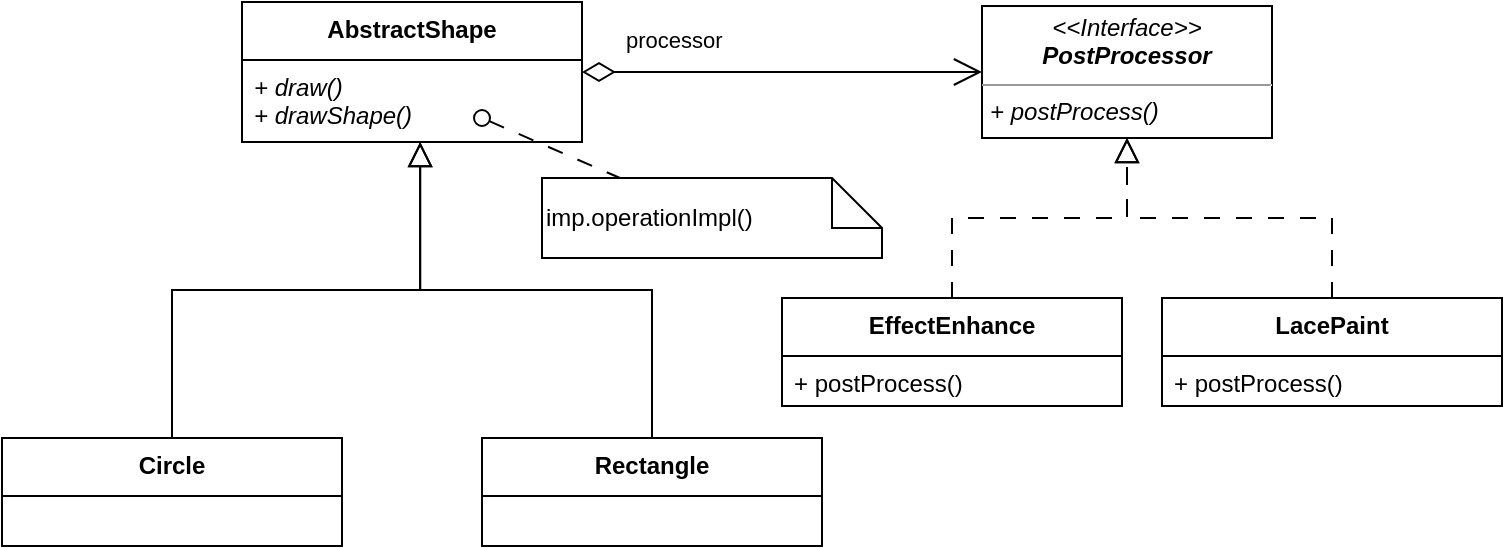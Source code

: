 <mxfile version="21.1.9" type="device">
  <diagram name="第 1 页" id="V1W0sLbI2GgZeyCbVdQ1">
    <mxGraphModel dx="1194" dy="738" grid="1" gridSize="10" guides="1" tooltips="1" connect="1" arrows="1" fold="1" page="1" pageScale="1" pageWidth="827" pageHeight="1169" math="0" shadow="0">
      <root>
        <mxCell id="0" />
        <mxCell id="1" parent="0" />
        <mxCell id="WFYV-QFJoavZbaiG5XtV-6" value="Circle" style="swimlane;fontStyle=1;align=center;verticalAlign=top;childLayout=stackLayout;horizontal=1;startSize=29;horizontalStack=0;resizeParent=1;resizeParentMax=0;resizeLast=0;collapsible=1;marginBottom=0;" vertex="1" parent="1">
          <mxGeometry x="40" y="400" width="170" height="54" as="geometry" />
        </mxCell>
        <mxCell id="WFYV-QFJoavZbaiG5XtV-8" value="&lt;div&gt;imp.operationImpl()&lt;/div&gt;" style="shape=note2;boundedLbl=1;whiteSpace=wrap;html=1;size=25;verticalAlign=middle;align=left;labelPosition=center;verticalLabelPosition=middle;" vertex="1" parent="1">
          <mxGeometry x="310" y="270" width="170" height="40" as="geometry" />
        </mxCell>
        <mxCell id="WFYV-QFJoavZbaiG5XtV-9" value="EffectEnhance" style="swimlane;fontStyle=1;align=center;verticalAlign=top;childLayout=stackLayout;horizontal=1;startSize=29;horizontalStack=0;resizeParent=1;resizeParentMax=0;resizeLast=0;collapsible=1;marginBottom=0;" vertex="1" parent="1">
          <mxGeometry x="430" y="330" width="170" height="54" as="geometry" />
        </mxCell>
        <mxCell id="WFYV-QFJoavZbaiG5XtV-10" value="+ postProcess()" style="text;strokeColor=none;fillColor=none;align=left;verticalAlign=top;spacingLeft=4;spacingRight=4;overflow=hidden;rotatable=0;points=[[0,0.5],[1,0.5]];portConstraint=eastwest;fontStyle=0" vertex="1" parent="WFYV-QFJoavZbaiG5XtV-9">
          <mxGeometry y="29" width="170" height="25" as="geometry" />
        </mxCell>
        <mxCell id="WFYV-QFJoavZbaiG5XtV-14" value="" style="endArrow=block;endSize=10;endFill=0;shadow=0;strokeWidth=1;rounded=0;edgeStyle=elbowEdgeStyle;elbow=vertical;labelBackgroundColor=none;fontColor=default;exitX=0.5;exitY=0;exitDx=0;exitDy=0;entryX=0.524;entryY=1;entryDx=0;entryDy=0;entryPerimeter=0;" edge="1" parent="1" source="WFYV-QFJoavZbaiG5XtV-6" target="-_krJGH1bJepXbsECz2G-2">
          <mxGeometry width="160" relative="1" as="geometry">
            <mxPoint x="230" y="310" as="sourcePoint" />
            <mxPoint x="237.5" y="247" as="targetPoint" />
          </mxGeometry>
        </mxCell>
        <mxCell id="xKY_O0_3qGzTfrG0LtFL-1" value="&lt;p style=&quot;margin:0px;margin-top:4px;text-align:center;&quot;&gt;&lt;i&gt;&amp;lt;&amp;lt;Interface&amp;gt;&amp;gt;&lt;br&gt;&lt;b&gt;PostProcessor&lt;/b&gt;&lt;/i&gt;&lt;/p&gt;&lt;hr size=&quot;1&quot;&gt;&lt;p style=&quot;margin:0px;margin-left:4px;&quot;&gt;&lt;/p&gt;&lt;p style=&quot;margin:0px;margin-left:4px;&quot;&gt;&lt;i&gt;+ postProcess()&lt;/i&gt;&lt;br&gt;&lt;/p&gt;" style="verticalAlign=top;align=left;overflow=fill;fontSize=12;fontFamily=Helvetica;html=1;" vertex="1" parent="1">
          <mxGeometry x="530" y="184.01" width="145" height="65.99" as="geometry" />
        </mxCell>
        <mxCell id="xKY_O0_3qGzTfrG0LtFL-4" value="processor" style="endArrow=open;html=1;endSize=12;startArrow=diamondThin;startSize=14;startFill=0;edgeStyle=orthogonalEdgeStyle;align=left;verticalAlign=bottom;rounded=0;entryX=0;entryY=0.5;entryDx=0;entryDy=0;exitX=1;exitY=0.5;exitDx=0;exitDy=0;" edge="1" parent="1" source="-_krJGH1bJepXbsECz2G-1" target="xKY_O0_3qGzTfrG0LtFL-1">
          <mxGeometry x="-0.8" y="7" relative="1" as="geometry">
            <mxPoint x="336" y="217" as="sourcePoint" />
            <mxPoint x="490" y="380" as="targetPoint" />
            <mxPoint as="offset" />
          </mxGeometry>
        </mxCell>
        <mxCell id="WFYV-QFJoavZbaiG5XtV-19" value="" style="html=1;verticalAlign=bottom;labelBackgroundColor=none;startArrow=oval;startFill=0;startSize=8;endArrow=none;rounded=0;dashed=1;dashPattern=8 8;" edge="1" parent="1" target="WFYV-QFJoavZbaiG5XtV-8">
          <mxGeometry x="-0.055" y="19" relative="1" as="geometry">
            <mxPoint x="280" y="240" as="sourcePoint" />
            <mxPoint x="182" y="460" as="targetPoint" />
            <mxPoint x="-1" as="offset" />
          </mxGeometry>
        </mxCell>
        <mxCell id="xKY_O0_3qGzTfrG0LtFL-5" value="LacePaint" style="swimlane;fontStyle=1;align=center;verticalAlign=top;childLayout=stackLayout;horizontal=1;startSize=29;horizontalStack=0;resizeParent=1;resizeParentMax=0;resizeLast=0;collapsible=1;marginBottom=0;" vertex="1" parent="1">
          <mxGeometry x="620" y="330" width="170" height="54" as="geometry" />
        </mxCell>
        <mxCell id="xKY_O0_3qGzTfrG0LtFL-6" value="+ postProcess()" style="text;strokeColor=none;fillColor=none;align=left;verticalAlign=top;spacingLeft=4;spacingRight=4;overflow=hidden;rotatable=0;points=[[0,0.5],[1,0.5]];portConstraint=eastwest;fontStyle=0" vertex="1" parent="xKY_O0_3qGzTfrG0LtFL-5">
          <mxGeometry y="29" width="170" height="25" as="geometry" />
        </mxCell>
        <mxCell id="xKY_O0_3qGzTfrG0LtFL-7" value="Rectangle" style="swimlane;fontStyle=1;align=center;verticalAlign=top;childLayout=stackLayout;horizontal=1;startSize=29;horizontalStack=0;resizeParent=1;resizeParentMax=0;resizeLast=0;collapsible=1;marginBottom=0;" vertex="1" parent="1">
          <mxGeometry x="280" y="400" width="170" height="54" as="geometry" />
        </mxCell>
        <mxCell id="xKY_O0_3qGzTfrG0LtFL-9" value="" style="endArrow=block;endSize=10;endFill=0;shadow=0;strokeWidth=1;rounded=0;edgeStyle=elbowEdgeStyle;elbow=vertical;labelBackgroundColor=none;fontColor=default;exitX=0.5;exitY=0;exitDx=0;exitDy=0;entryX=0.524;entryY=1;entryDx=0;entryDy=0;entryPerimeter=0;" edge="1" parent="1" source="xKY_O0_3qGzTfrG0LtFL-7" target="-_krJGH1bJepXbsECz2G-2">
          <mxGeometry width="160" relative="1" as="geometry">
            <mxPoint x="125" y="420" as="sourcePoint" />
            <mxPoint x="237.5" y="247" as="targetPoint" />
          </mxGeometry>
        </mxCell>
        <mxCell id="xKY_O0_3qGzTfrG0LtFL-10" value="" style="endArrow=block;endSize=10;endFill=0;shadow=0;strokeWidth=1;rounded=0;edgeStyle=elbowEdgeStyle;elbow=vertical;dashed=1;dashPattern=8 8;labelBackgroundColor=none;fontColor=default;entryX=0.5;entryY=1;entryDx=0;entryDy=0;" edge="1" parent="1" source="xKY_O0_3qGzTfrG0LtFL-5" target="xKY_O0_3qGzTfrG0LtFL-1">
          <mxGeometry width="160" relative="1" as="geometry">
            <mxPoint x="365" y="420" as="sourcePoint" />
            <mxPoint x="253" y="260" as="targetPoint" />
          </mxGeometry>
        </mxCell>
        <mxCell id="xKY_O0_3qGzTfrG0LtFL-11" value="" style="endArrow=block;endSize=10;endFill=0;shadow=0;strokeWidth=1;rounded=0;edgeStyle=elbowEdgeStyle;elbow=vertical;dashed=1;dashPattern=8 8;labelBackgroundColor=none;fontColor=default;exitX=0.5;exitY=0;exitDx=0;exitDy=0;entryX=0.5;entryY=1;entryDx=0;entryDy=0;" edge="1" parent="1" source="WFYV-QFJoavZbaiG5XtV-9" target="xKY_O0_3qGzTfrG0LtFL-1">
          <mxGeometry width="160" relative="1" as="geometry">
            <mxPoint x="735" y="340" as="sourcePoint" />
            <mxPoint x="590" y="250" as="targetPoint" />
          </mxGeometry>
        </mxCell>
        <mxCell id="-_krJGH1bJepXbsECz2G-1" value="AbstractShape" style="swimlane;fontStyle=1;align=center;verticalAlign=top;childLayout=stackLayout;horizontal=1;startSize=29;horizontalStack=0;resizeParent=1;resizeParentMax=0;resizeLast=0;collapsible=1;marginBottom=0;" vertex="1" parent="1">
          <mxGeometry x="160" y="182" width="170" height="70" as="geometry" />
        </mxCell>
        <mxCell id="-_krJGH1bJepXbsECz2G-2" value="+ draw()&#xa;+ drawShape()" style="text;strokeColor=none;fillColor=none;align=left;verticalAlign=top;spacingLeft=4;spacingRight=4;overflow=hidden;rotatable=0;points=[[0,0.5],[1,0.5]];portConstraint=eastwest;fontStyle=2" vertex="1" parent="-_krJGH1bJepXbsECz2G-1">
          <mxGeometry y="29" width="170" height="41" as="geometry" />
        </mxCell>
      </root>
    </mxGraphModel>
  </diagram>
</mxfile>
